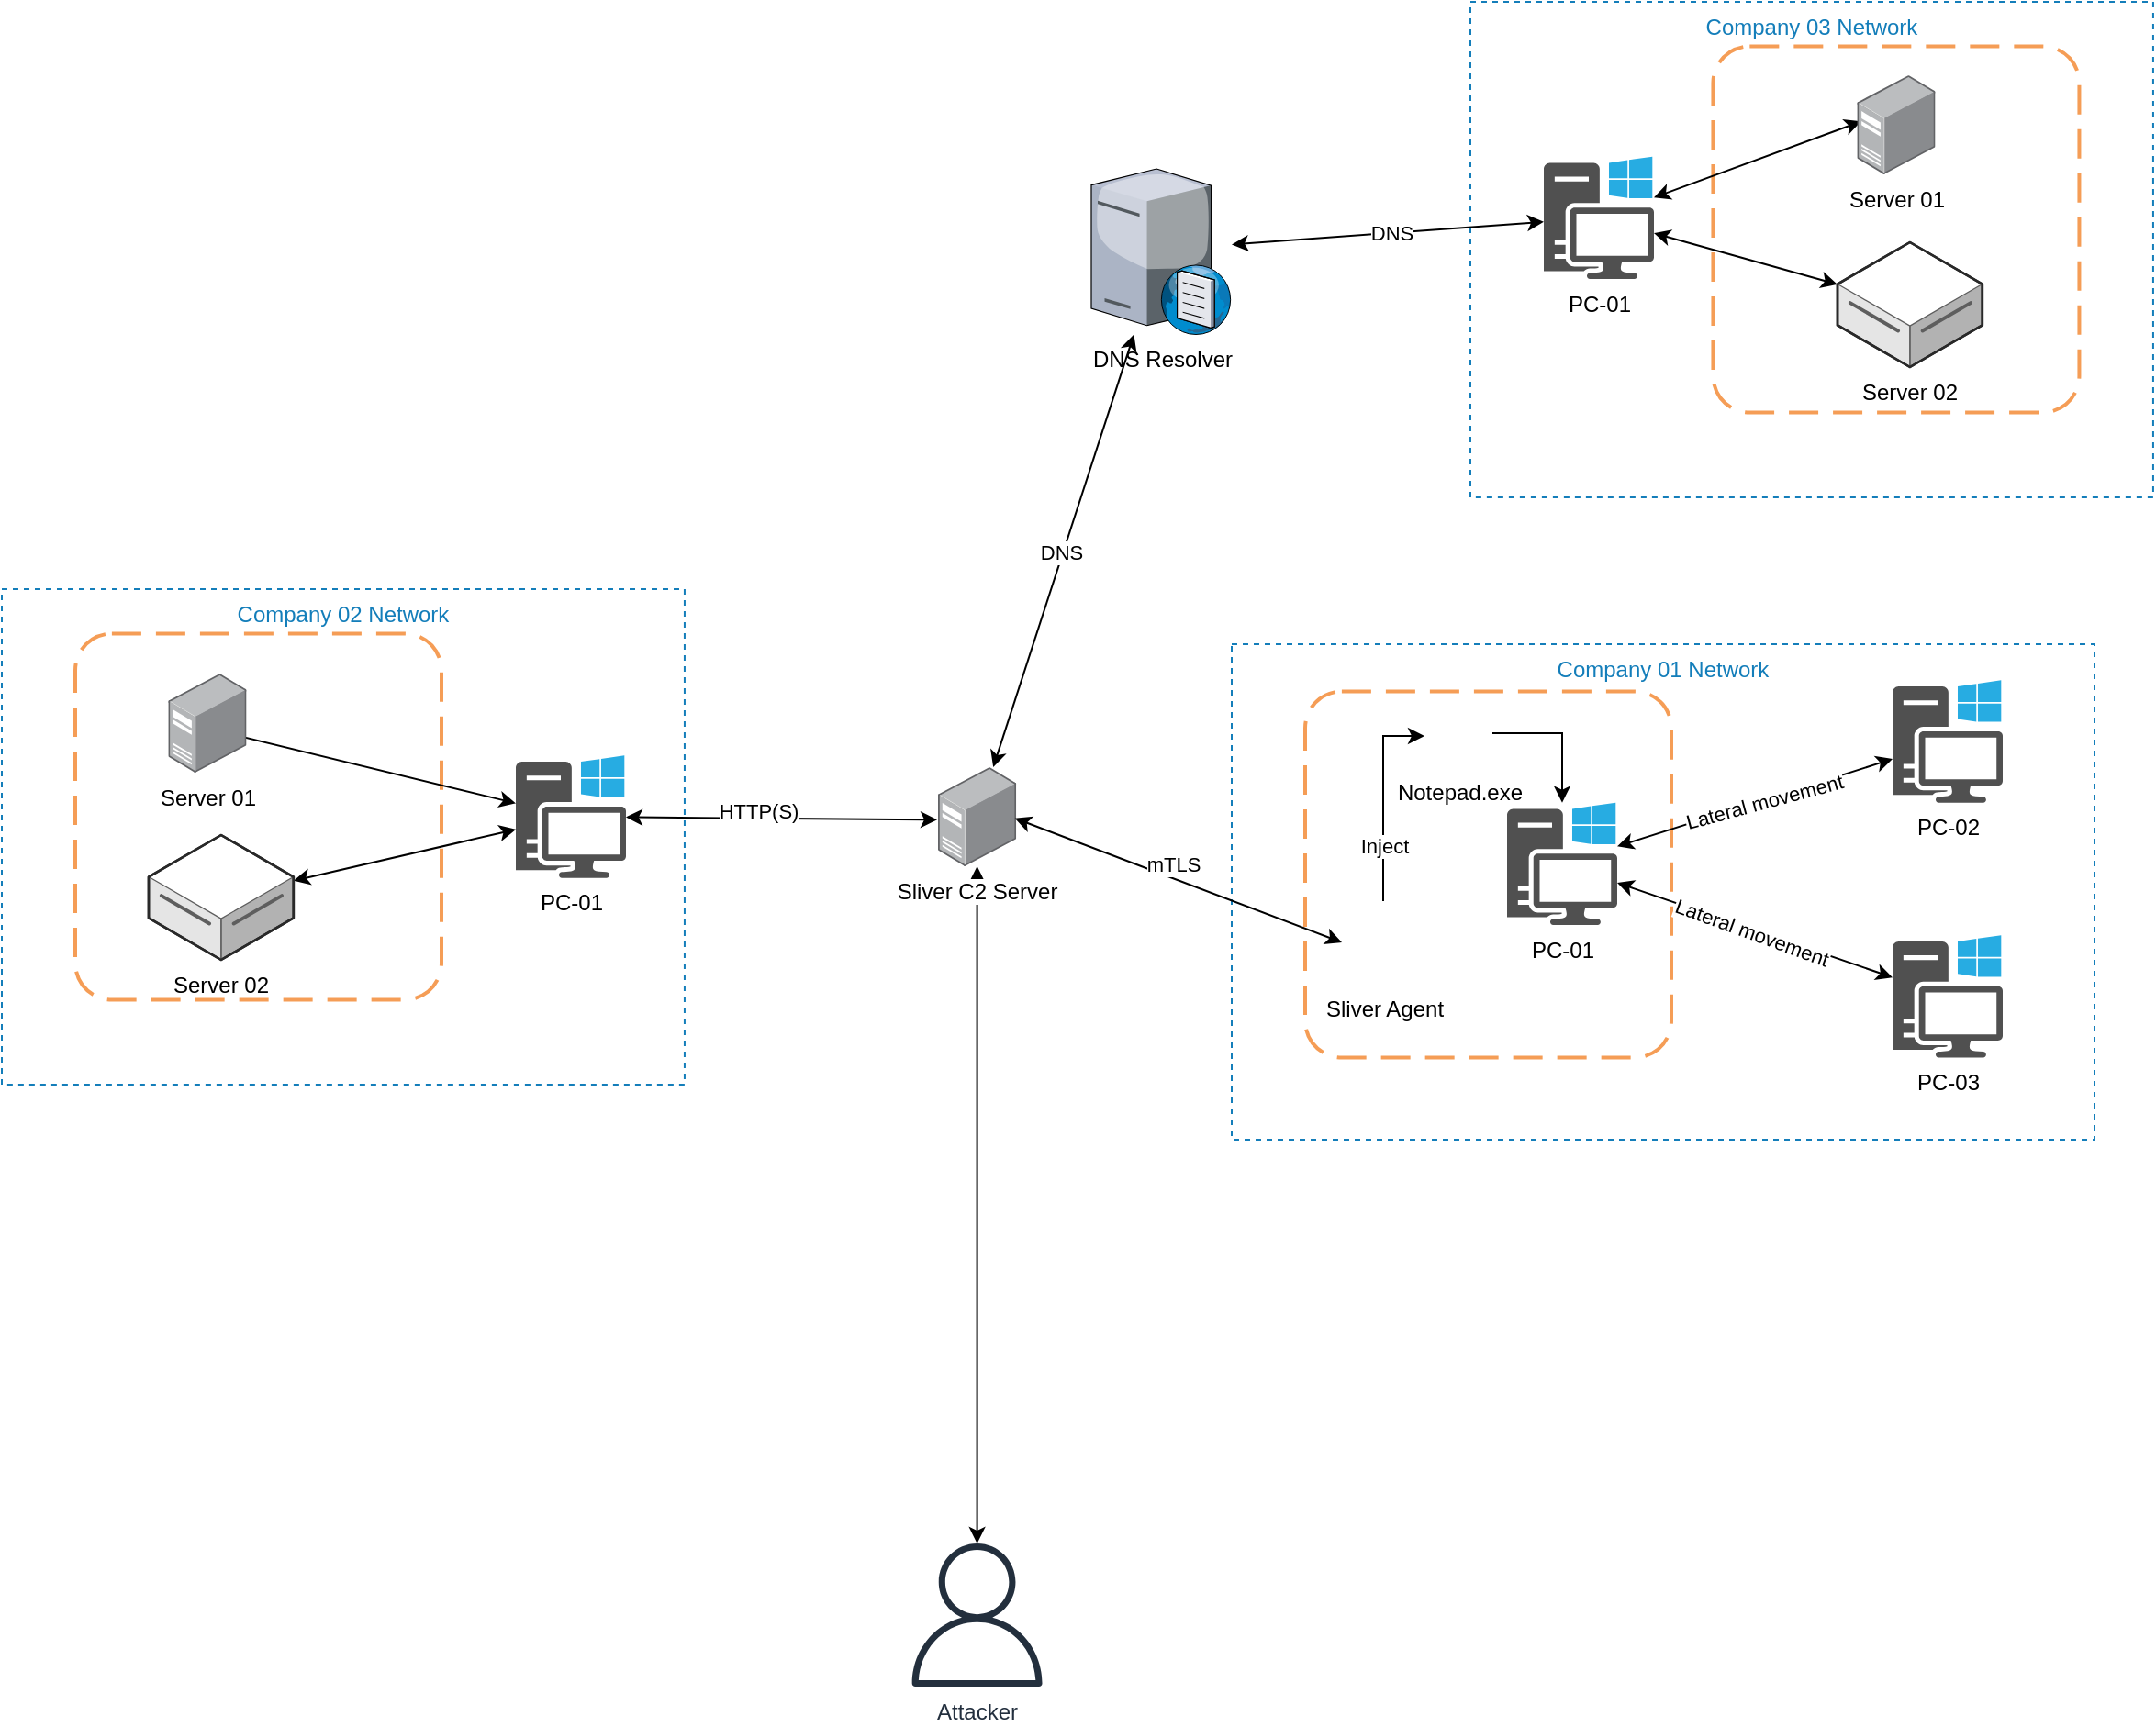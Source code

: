 <mxfile version="25.0.3" pages="2">
  <diagram name="Main-model" id="wbI6PLVD9b1GlbDWB_oB">
    <mxGraphModel dx="1826" dy="1593" grid="1" gridSize="10" guides="1" tooltips="1" connect="1" arrows="1" fold="1" page="0" pageScale="1" pageWidth="827" pageHeight="1169" math="0" shadow="0">
      <root>
        <mxCell id="0" />
        <mxCell id="1" parent="0" />
        <mxCell id="lx40yyld8eNL3qkCeoUG-25" value="Company 01 Network" style="fillColor=none;strokeColor=#147EBA;dashed=1;verticalAlign=top;fontStyle=0;fontColor=#147EBA;whiteSpace=wrap;html=1;" vertex="1" parent="1">
          <mxGeometry x="650" y="-130" width="470" height="270" as="geometry" />
        </mxCell>
        <mxCell id="lx40yyld8eNL3qkCeoUG-38" value="" style="rounded=1;arcSize=10;dashed=1;strokeColor=#F59D56;fillColor=none;gradientColor=none;dashPattern=8 4;strokeWidth=2;" vertex="1" parent="1">
          <mxGeometry x="690" y="-104.25" width="199.5" height="199.5" as="geometry" />
        </mxCell>
        <mxCell id="lx40yyld8eNL3qkCeoUG-3" value="PC-01" style="sketch=0;pointerEvents=1;shadow=0;dashed=0;html=1;strokeColor=none;fillColor=#505050;labelPosition=center;verticalLabelPosition=bottom;verticalAlign=top;outlineConnect=0;align=center;shape=mxgraph.office.devices.workstation_pc;" vertex="1" parent="1">
          <mxGeometry x="800" y="-43.66" width="60" height="66.66" as="geometry" />
        </mxCell>
        <mxCell id="lx40yyld8eNL3qkCeoUG-13" value="Attacker" style="sketch=0;outlineConnect=0;fontColor=#232F3E;gradientColor=none;fillColor=#232F3D;strokeColor=none;dashed=0;verticalLabelPosition=bottom;verticalAlign=top;align=center;html=1;fontSize=12;fontStyle=0;aspect=fixed;pointerEvents=1;shape=mxgraph.aws4.user;" vertex="1" parent="1">
          <mxGeometry x="472.3" y="360" width="78" height="78" as="geometry" />
        </mxCell>
        <mxCell id="lx40yyld8eNL3qkCeoUG-14" value="" style="endArrow=classic;startArrow=classic;html=1;rounded=0;" edge="1" parent="1" source="lx40yyld8eNL3qkCeoUG-13" target="lx40yyld8eNL3qkCeoUG-15">
          <mxGeometry width="50" height="50" relative="1" as="geometry">
            <mxPoint x="567" y="91" as="sourcePoint" />
            <mxPoint x="420" y="60" as="targetPoint" />
          </mxGeometry>
        </mxCell>
        <mxCell id="lx40yyld8eNL3qkCeoUG-15" value="Sliver C2 Server" style="image;points=[];aspect=fixed;html=1;align=center;shadow=0;dashed=0;image=img/lib/allied_telesis/computer_and_terminals/Server_Desktop.svg;" vertex="1" parent="1">
          <mxGeometry x="490" y="-63" width="42.6" height="54" as="geometry" />
        </mxCell>
        <mxCell id="lx40yyld8eNL3qkCeoUG-39" style="edgeStyle=orthogonalEdgeStyle;rounded=0;orthogonalLoop=1;jettySize=auto;html=1;" edge="1" parent="1" source="lx40yyld8eNL3qkCeoUG-17" target="lx40yyld8eNL3qkCeoUG-37">
          <mxGeometry relative="1" as="geometry">
            <Array as="points">
              <mxPoint x="733" y="-80" />
            </Array>
          </mxGeometry>
        </mxCell>
        <mxCell id="lx40yyld8eNL3qkCeoUG-40" value="Inject" style="edgeLabel;html=1;align=center;verticalAlign=middle;resizable=0;points=[];" vertex="1" connectable="0" parent="lx40yyld8eNL3qkCeoUG-39">
          <mxGeometry x="-0.213" relative="1" as="geometry">
            <mxPoint y="14" as="offset" />
          </mxGeometry>
        </mxCell>
        <mxCell id="lx40yyld8eNL3qkCeoUG-17" value="Sliver Agent" style="shape=image;html=1;verticalAlign=top;verticalLabelPosition=bottom;labelBackgroundColor=#ffffff;imageAspect=0;aspect=fixed;image=https://cdn4.iconfinder.com/data/icons/crime-and-security-24/64/36-128.png" vertex="1" parent="1">
          <mxGeometry x="710" y="10" width="45" height="45" as="geometry" />
        </mxCell>
        <mxCell id="lx40yyld8eNL3qkCeoUG-20" value="" style="endArrow=classic;startArrow=classic;html=1;rounded=0;entryX=0;entryY=0.5;entryDx=0;entryDy=0;exitX=0.983;exitY=0.516;exitDx=0;exitDy=0;exitPerimeter=0;" edge="1" parent="1" source="lx40yyld8eNL3qkCeoUG-15" target="lx40yyld8eNL3qkCeoUG-17">
          <mxGeometry width="50" height="50" relative="1" as="geometry">
            <mxPoint x="620" y="100" as="sourcePoint" />
            <mxPoint x="670" y="50" as="targetPoint" />
          </mxGeometry>
        </mxCell>
        <mxCell id="lx40yyld8eNL3qkCeoUG-26" value="mTLS" style="edgeLabel;html=1;align=center;verticalAlign=middle;resizable=0;points=[];" vertex="1" connectable="0" parent="lx40yyld8eNL3qkCeoUG-20">
          <mxGeometry x="-0.274" y="-1" relative="1" as="geometry">
            <mxPoint x="22" y="-1" as="offset" />
          </mxGeometry>
        </mxCell>
        <mxCell id="lx40yyld8eNL3qkCeoUG-27" value="PC-02" style="sketch=0;pointerEvents=1;shadow=0;dashed=0;html=1;strokeColor=none;fillColor=#505050;labelPosition=center;verticalLabelPosition=bottom;verticalAlign=top;outlineConnect=0;align=center;shape=mxgraph.office.devices.workstation_pc;" vertex="1" parent="1">
          <mxGeometry x="1010" y="-110.32" width="60" height="66.66" as="geometry" />
        </mxCell>
        <mxCell id="lx40yyld8eNL3qkCeoUG-29" value="PC-03" style="sketch=0;pointerEvents=1;shadow=0;dashed=0;html=1;strokeColor=none;fillColor=#505050;labelPosition=center;verticalLabelPosition=bottom;verticalAlign=top;outlineConnect=0;align=center;shape=mxgraph.office.devices.workstation_pc;" vertex="1" parent="1">
          <mxGeometry x="1010" y="28.59" width="60" height="66.66" as="geometry" />
        </mxCell>
        <mxCell id="lx40yyld8eNL3qkCeoUG-31" value="" style="endArrow=classic;startArrow=classic;html=1;rounded=0;" edge="1" parent="1" source="lx40yyld8eNL3qkCeoUG-3" target="lx40yyld8eNL3qkCeoUG-27">
          <mxGeometry width="50" height="50" relative="1" as="geometry">
            <mxPoint x="870" y="90" as="sourcePoint" />
            <mxPoint x="920" y="40" as="targetPoint" />
          </mxGeometry>
        </mxCell>
        <mxCell id="lx40yyld8eNL3qkCeoUG-34" value="" style="endArrow=classic;startArrow=classic;html=1;rounded=0;" edge="1" parent="1" source="lx40yyld8eNL3qkCeoUG-29" target="lx40yyld8eNL3qkCeoUG-3">
          <mxGeometry width="50" height="50" relative="1" as="geometry">
            <mxPoint x="970" y="110" as="sourcePoint" />
            <mxPoint x="970" y="29" as="targetPoint" />
          </mxGeometry>
        </mxCell>
        <mxCell id="lx40yyld8eNL3qkCeoUG-89" value="Lateral movement" style="edgeLabel;html=1;align=center;verticalAlign=middle;resizable=0;points=[];rotation=-15;" vertex="1" connectable="0" parent="lx40yyld8eNL3qkCeoUG-34">
          <mxGeometry x="0.062" y="4" relative="1" as="geometry">
            <mxPoint x="10" y="-72" as="offset" />
          </mxGeometry>
        </mxCell>
        <mxCell id="lx40yyld8eNL3qkCeoUG-41" style="edgeStyle=orthogonalEdgeStyle;rounded=0;orthogonalLoop=1;jettySize=auto;html=1;" edge="1" parent="1" source="lx40yyld8eNL3qkCeoUG-37" target="lx40yyld8eNL3qkCeoUG-3">
          <mxGeometry relative="1" as="geometry" />
        </mxCell>
        <mxCell id="lx40yyld8eNL3qkCeoUG-37" value="Notepad.exe" style="shape=image;html=1;verticalAlign=top;verticalLabelPosition=bottom;labelBackgroundColor=#ffffff;imageAspect=0;aspect=fixed;image=https://cdn0.iconfinder.com/data/icons/phosphor-regular-vol-3/256/notepad-128.png" vertex="1" parent="1">
          <mxGeometry x="755" y="-100" width="37" height="37" as="geometry" />
        </mxCell>
        <mxCell id="lx40yyld8eNL3qkCeoUG-43" value="Company 02 Network" style="fillColor=none;strokeColor=#147EBA;dashed=1;verticalAlign=top;fontStyle=0;fontColor=#147EBA;whiteSpace=wrap;html=1;" vertex="1" parent="1">
          <mxGeometry x="-20" y="-160" width="371.97" height="270" as="geometry" />
        </mxCell>
        <mxCell id="lx40yyld8eNL3qkCeoUG-44" value="" style="rounded=1;arcSize=10;dashed=1;strokeColor=#F59D56;fillColor=none;gradientColor=none;dashPattern=8 4;strokeWidth=2;" vertex="1" parent="1">
          <mxGeometry x="20.0" y="-135.75" width="199.5" height="199.5" as="geometry" />
        </mxCell>
        <mxCell id="lx40yyld8eNL3qkCeoUG-45" value="PC-01" style="sketch=0;pointerEvents=1;shadow=0;dashed=0;html=1;strokeColor=none;fillColor=#505050;labelPosition=center;verticalLabelPosition=bottom;verticalAlign=top;outlineConnect=0;align=center;shape=mxgraph.office.devices.workstation_pc;" vertex="1" parent="1">
          <mxGeometry x="260" y="-69.33" width="60" height="66.66" as="geometry" />
        </mxCell>
        <mxCell id="lx40yyld8eNL3qkCeoUG-52" value="" style="endArrow=classic;startArrow=classic;html=1;rounded=0;entryX=0.051;entryY=0.466;entryDx=0;entryDy=0;entryPerimeter=0;" edge="1" parent="1" source="lx40yyld8eNL3qkCeoUG-45" target="lx40yyld8eNL3qkCeoUG-56">
          <mxGeometry width="50" height="50" relative="1" as="geometry">
            <mxPoint x="101.97" y="60" as="sourcePoint" />
            <mxPoint x="181.97" y="-84.33" as="targetPoint" />
          </mxGeometry>
        </mxCell>
        <mxCell id="lx40yyld8eNL3qkCeoUG-53" value="" style="endArrow=classic;startArrow=classic;html=1;rounded=0;" edge="1" parent="1" source="lx40yyld8eNL3qkCeoUG-58" target="lx40yyld8eNL3qkCeoUG-45">
          <mxGeometry width="50" height="50" relative="1" as="geometry">
            <mxPoint x="181.97" y="7.934" as="sourcePoint" />
            <mxPoint x="201.97" y="-1" as="targetPoint" />
          </mxGeometry>
        </mxCell>
        <mxCell id="lx40yyld8eNL3qkCeoUG-56" value="Server 01" style="image;points=[];aspect=fixed;html=1;align=center;shadow=0;dashed=0;image=img/lib/allied_telesis/computer_and_terminals/Server_Desktop.svg;" vertex="1" parent="1">
          <mxGeometry x="70.67" y="-114" width="42.6" height="54" as="geometry" />
        </mxCell>
        <mxCell id="lx40yyld8eNL3qkCeoUG-58" value="Server 02" style="verticalLabelPosition=bottom;html=1;verticalAlign=top;strokeWidth=1;align=center;outlineConnect=0;dashed=0;outlineConnect=0;shape=mxgraph.aws3d.dataServer;strokeColor=#5E5E5E;aspect=fixed;" vertex="1" parent="1">
          <mxGeometry x="60" y="-26" width="78.91" height="68" as="geometry" />
        </mxCell>
        <mxCell id="lx40yyld8eNL3qkCeoUG-59" value="DNS Resolver" style="verticalLabelPosition=bottom;sketch=0;aspect=fixed;html=1;verticalAlign=top;strokeColor=none;align=center;outlineConnect=0;shape=mxgraph.citrix.dns_server;" vertex="1" parent="1">
          <mxGeometry x="573.5" y="-391.25" width="76.5" height="92.5" as="geometry" />
        </mxCell>
        <mxCell id="lx40yyld8eNL3qkCeoUG-61" value="" style="endArrow=classic;startArrow=classic;html=1;rounded=0;" edge="1" parent="1" source="lx40yyld8eNL3qkCeoUG-15" target="lx40yyld8eNL3qkCeoUG-59">
          <mxGeometry width="50" height="50" relative="1" as="geometry">
            <mxPoint x="490" y="-150" as="sourcePoint" />
            <mxPoint x="540" y="-200" as="targetPoint" />
          </mxGeometry>
        </mxCell>
        <mxCell id="lx40yyld8eNL3qkCeoUG-84" value="DNS" style="edgeLabel;html=1;align=center;verticalAlign=middle;resizable=0;points=[];" vertex="1" connectable="0" parent="lx40yyld8eNL3qkCeoUG-61">
          <mxGeometry x="-0.006" y="1" relative="1" as="geometry">
            <mxPoint as="offset" />
          </mxGeometry>
        </mxCell>
        <mxCell id="lx40yyld8eNL3qkCeoUG-76" value="Company 03 Network" style="fillColor=none;strokeColor=#147EBA;dashed=1;verticalAlign=top;fontStyle=0;fontColor=#147EBA;whiteSpace=wrap;html=1;" vertex="1" parent="1">
          <mxGeometry x="780" y="-480" width="371.97" height="270" as="geometry" />
        </mxCell>
        <mxCell id="lx40yyld8eNL3qkCeoUG-77" value="" style="rounded=1;arcSize=10;dashed=1;strokeColor=#F59D56;fillColor=none;gradientColor=none;dashPattern=8 4;strokeWidth=2;" vertex="1" parent="1">
          <mxGeometry x="912.22" y="-455.75" width="199.5" height="199.5" as="geometry" />
        </mxCell>
        <mxCell id="lx40yyld8eNL3qkCeoUG-78" value="PC-01" style="sketch=0;pointerEvents=1;shadow=0;dashed=0;html=1;strokeColor=none;fillColor=#505050;labelPosition=center;verticalLabelPosition=bottom;verticalAlign=top;outlineConnect=0;align=center;shape=mxgraph.office.devices.workstation_pc;" vertex="1" parent="1">
          <mxGeometry x="820" y="-395.66" width="60" height="66.66" as="geometry" />
        </mxCell>
        <mxCell id="lx40yyld8eNL3qkCeoUG-79" value="" style="endArrow=classic;startArrow=classic;html=1;rounded=0;entryX=0.051;entryY=0.466;entryDx=0;entryDy=0;entryPerimeter=0;" edge="1" parent="1" source="lx40yyld8eNL3qkCeoUG-78" target="lx40yyld8eNL3qkCeoUG-81">
          <mxGeometry width="50" height="50" relative="1" as="geometry">
            <mxPoint x="901.97" y="-260" as="sourcePoint" />
            <mxPoint x="981.97" y="-404.33" as="targetPoint" />
          </mxGeometry>
        </mxCell>
        <mxCell id="lx40yyld8eNL3qkCeoUG-80" value="" style="endArrow=classic;startArrow=classic;html=1;rounded=0;" edge="1" parent="1" source="lx40yyld8eNL3qkCeoUG-82" target="lx40yyld8eNL3qkCeoUG-78">
          <mxGeometry width="50" height="50" relative="1" as="geometry">
            <mxPoint x="981.97" y="-312.066" as="sourcePoint" />
            <mxPoint x="1001.97" y="-321" as="targetPoint" />
          </mxGeometry>
        </mxCell>
        <mxCell id="lx40yyld8eNL3qkCeoUG-81" value="Server 01" style="image;points=[];aspect=fixed;html=1;align=center;shadow=0;dashed=0;image=img/lib/allied_telesis/computer_and_terminals/Server_Desktop.svg;" vertex="1" parent="1">
          <mxGeometry x="990.67" y="-440" width="42.6" height="54" as="geometry" />
        </mxCell>
        <mxCell id="lx40yyld8eNL3qkCeoUG-82" value="Server 02" style="verticalLabelPosition=bottom;html=1;verticalAlign=top;strokeWidth=1;align=center;outlineConnect=0;dashed=0;outlineConnect=0;shape=mxgraph.aws3d.dataServer;strokeColor=#5E5E5E;aspect=fixed;" vertex="1" parent="1">
          <mxGeometry x="980" y="-349" width="78.91" height="68" as="geometry" />
        </mxCell>
        <mxCell id="lx40yyld8eNL3qkCeoUG-83" value="" style="endArrow=classic;startArrow=classic;html=1;rounded=0;" edge="1" parent="1" source="lx40yyld8eNL3qkCeoUG-59" target="lx40yyld8eNL3qkCeoUG-78">
          <mxGeometry width="50" height="50" relative="1" as="geometry">
            <mxPoint x="528" y="-53" as="sourcePoint" />
            <mxPoint x="577" y="-257" as="targetPoint" />
          </mxGeometry>
        </mxCell>
        <mxCell id="lx40yyld8eNL3qkCeoUG-85" value="DNS" style="edgeLabel;html=1;align=center;verticalAlign=middle;resizable=0;points=[];" vertex="1" connectable="0" parent="lx40yyld8eNL3qkCeoUG-83">
          <mxGeometry x="0.017" relative="1" as="geometry">
            <mxPoint as="offset" />
          </mxGeometry>
        </mxCell>
        <mxCell id="lx40yyld8eNL3qkCeoUG-88" value="" style="endArrow=classic;startArrow=classic;html=1;rounded=0;entryX=-0.012;entryY=0.531;entryDx=0;entryDy=0;entryPerimeter=0;" edge="1" parent="1" source="lx40yyld8eNL3qkCeoUG-45" target="lx40yyld8eNL3qkCeoUG-15">
          <mxGeometry width="50" height="50" relative="1" as="geometry">
            <mxPoint x="420" y="10" as="sourcePoint" />
            <mxPoint x="470" y="-40" as="targetPoint" />
          </mxGeometry>
        </mxCell>
        <mxCell id="lx40yyld8eNL3qkCeoUG-95" value="HTTP(S)" style="edgeLabel;html=1;align=center;verticalAlign=middle;resizable=0;points=[];" vertex="1" connectable="0" parent="lx40yyld8eNL3qkCeoUG-88">
          <mxGeometry x="-0.151" y="4" relative="1" as="geometry">
            <mxPoint as="offset" />
          </mxGeometry>
        </mxCell>
        <mxCell id="lx40yyld8eNL3qkCeoUG-92" value="Lateral movement" style="edgeLabel;html=1;align=center;verticalAlign=middle;resizable=0;points=[];rotation=20;" vertex="1" connectable="0" parent="1">
          <mxGeometry x="949.998" y="50.003" as="geometry">
            <mxPoint x="-23.841" y="-15.799" as="offset" />
          </mxGeometry>
        </mxCell>
      </root>
    </mxGraphModel>
  </diagram>
  <diagram id="9NpA3UCUHKBqqvOIGzr2" name="Demo-Architecture">
    <mxGraphModel dx="1588" dy="661" grid="0" gridSize="10" guides="1" tooltips="1" connect="1" arrows="1" fold="1" page="0" pageScale="1" pageWidth="827" pageHeight="1169" math="0" shadow="0">
      <root>
        <mxCell id="0" />
        <mxCell id="1" parent="0" />
        <mxCell id="TwcAzAOkyhyoGaxl6wgz-11" value="" style="rounded=1;arcSize=10;dashed=1;strokeColor=#F59D56;fillColor=none;gradientColor=none;dashPattern=8 4;strokeWidth=2;" vertex="1" parent="1">
          <mxGeometry x="205" y="50" width="230" height="230" as="geometry" />
        </mxCell>
        <mxCell id="TwcAzAOkyhyoGaxl6wgz-4" value="Windows Defender" style="fillColor=none;strokeColor=#147EBA;dashed=1;verticalAlign=top;fontStyle=0;fontColor=#147EBA;whiteSpace=wrap;html=1;" vertex="1" parent="1">
          <mxGeometry x="-270" y="39" width="208" height="202" as="geometry" />
        </mxCell>
        <mxCell id="TwcAzAOkyhyoGaxl6wgz-1" value="VM-02&lt;div&gt;192.168.72.140&lt;/div&gt;&lt;div&gt;Windows 11 23H2&lt;/div&gt;" style="fontColor=#0066CC;verticalAlign=top;verticalLabelPosition=bottom;labelPosition=center;align=center;html=1;outlineConnect=0;fillColor=#CCCCCC;strokeColor=#6881B3;gradientColor=none;gradientDirection=north;strokeWidth=2;shape=mxgraph.networks.pc;" vertex="1" parent="1">
          <mxGeometry x="250" y="116" width="100" height="70" as="geometry" />
        </mxCell>
        <mxCell id="TwcAzAOkyhyoGaxl6wgz-3" value="VM-01&lt;div&gt;192.168.72.138&lt;/div&gt;&lt;div&gt;Windows 10 22H2&lt;/div&gt;" style="fontColor=#0066CC;verticalAlign=top;verticalLabelPosition=bottom;labelPosition=center;align=center;html=1;outlineConnect=0;fillColor=#CCCCCC;strokeColor=#6881B3;gradientColor=none;gradientDirection=north;strokeWidth=2;shape=mxgraph.networks.pc;" vertex="1" parent="1">
          <mxGeometry x="-220" y="100" width="100" height="70" as="geometry" />
        </mxCell>
        <mxCell id="TwcAzAOkyhyoGaxl6wgz-5" value="&lt;div&gt;Sliver Server&lt;/div&gt;&lt;div&gt;192.168.72.139&lt;/div&gt;&lt;div&gt;Ubuntu 22.04&lt;/div&gt;" style="image;points=[];aspect=fixed;html=1;align=center;shadow=0;dashed=0;image=img/lib/allied_telesis/computer_and_terminals/Server_Desktop.svg;" vertex="1" parent="1">
          <mxGeometry x="97" y="112" width="50.49" height="64" as="geometry" />
        </mxCell>
        <mxCell id="TwcAzAOkyhyoGaxl6wgz-7" value="" style="endArrow=classic;startArrow=classic;html=1;rounded=0;entryX=0.976;entryY=0.574;entryDx=0;entryDy=0;entryPerimeter=0;" edge="1" parent="1" source="TwcAzAOkyhyoGaxl6wgz-1" target="TwcAzAOkyhyoGaxl6wgz-5">
          <mxGeometry width="50" height="50" relative="1" as="geometry">
            <mxPoint x="300" y="200" as="sourcePoint" />
            <mxPoint x="350" y="150" as="targetPoint" />
          </mxGeometry>
        </mxCell>
        <mxCell id="TwcAzAOkyhyoGaxl6wgz-9" value="" style="endArrow=classic;html=1;rounded=0;exitX=1;exitY=0.07;exitDx=0;exitDy=0;exitPerimeter=0;entryX=-0.01;entryY=0.402;entryDx=0;entryDy=0;entryPerimeter=0;" edge="1" parent="1" source="TwcAzAOkyhyoGaxl6wgz-3" target="TwcAzAOkyhyoGaxl6wgz-5">
          <mxGeometry width="50" height="50" relative="1" as="geometry">
            <mxPoint x="110" y="180" as="sourcePoint" />
            <mxPoint x="160" y="130" as="targetPoint" />
          </mxGeometry>
        </mxCell>
        <mxCell id="TwcAzAOkyhyoGaxl6wgz-10" value="Establish connection" style="edgeLabel;html=1;align=center;verticalAlign=middle;resizable=0;points=[];rotation=10;" vertex="1" connectable="0" parent="TwcAzAOkyhyoGaxl6wgz-9">
          <mxGeometry x="0.363" y="2" relative="1" as="geometry">
            <mxPoint x="-40" y="-5" as="offset" />
          </mxGeometry>
        </mxCell>
        <mxCell id="TwcAzAOkyhyoGaxl6wgz-14" style="edgeStyle=orthogonalEdgeStyle;rounded=0;orthogonalLoop=1;jettySize=auto;html=1;" edge="1" parent="1" source="TwcAzAOkyhyoGaxl6wgz-13" target="TwcAzAOkyhyoGaxl6wgz-1">
          <mxGeometry relative="1" as="geometry" />
        </mxCell>
        <mxCell id="TwcAzAOkyhyoGaxl6wgz-13" value="Attacker" style="sketch=0;outlineConnect=0;fontColor=#232F3E;gradientColor=none;fillColor=#232F3D;strokeColor=none;dashed=0;verticalLabelPosition=bottom;verticalAlign=top;align=center;html=1;fontSize=12;fontStyle=0;aspect=fixed;pointerEvents=1;shape=mxgraph.aws4.user;" vertex="1" parent="1">
          <mxGeometry x="467" y="112" width="78" height="78" as="geometry" />
        </mxCell>
        <mxCell id="TwcAzAOkyhyoGaxl6wgz-15" value="" style="endArrow=classic;rounded=0;exitX=0.046;exitY=0.702;exitDx=0;exitDy=0;exitPerimeter=0;fontColor=none;labelBackgroundColor=none;noLabel=1;textShadow=0;labelBorderColor=none;fillColor=#f8cecc;strokeColor=#b85450;" edge="1" parent="1" source="TwcAzAOkyhyoGaxl6wgz-5">
          <mxGeometry width="50" height="50" relative="1" as="geometry">
            <mxPoint x="167.657" y="139.302" as="sourcePoint" />
            <mxPoint x="-120" y="121.998" as="targetPoint" />
          </mxGeometry>
        </mxCell>
        <mxCell id="TwcAzAOkyhyoGaxl6wgz-16" value="Send command" style="edgeLabel;html=1;align=center;verticalAlign=middle;resizable=0;points=[];rotation=10;" vertex="1" connectable="0" parent="TwcAzAOkyhyoGaxl6wgz-15">
          <mxGeometry x="0.015" relative="1" as="geometry">
            <mxPoint x="-5" as="offset" />
          </mxGeometry>
        </mxCell>
        <mxCell id="TwcAzAOkyhyoGaxl6wgz-17" value="" style="endArrow=classic;html=1;rounded=0;entryX=0.035;entryY=0.975;entryDx=0;entryDy=0;entryPerimeter=0;fillColor=#d5e8d4;strokeColor=#82b366;" edge="1" parent="1" source="TwcAzAOkyhyoGaxl6wgz-3" target="TwcAzAOkyhyoGaxl6wgz-5">
          <mxGeometry width="50" height="50" relative="1" as="geometry">
            <mxPoint x="64" y="182" as="sourcePoint" />
            <mxPoint x="114" y="132" as="targetPoint" />
          </mxGeometry>
        </mxCell>
        <mxCell id="TwcAzAOkyhyoGaxl6wgz-18" value="Respone" style="edgeLabel;html=1;align=center;verticalAlign=middle;resizable=0;points=[];rotation=15;" vertex="1" connectable="0" parent="1">
          <mxGeometry x="-19.996" y="155.004" as="geometry" />
        </mxCell>
      </root>
    </mxGraphModel>
  </diagram>
</mxfile>
